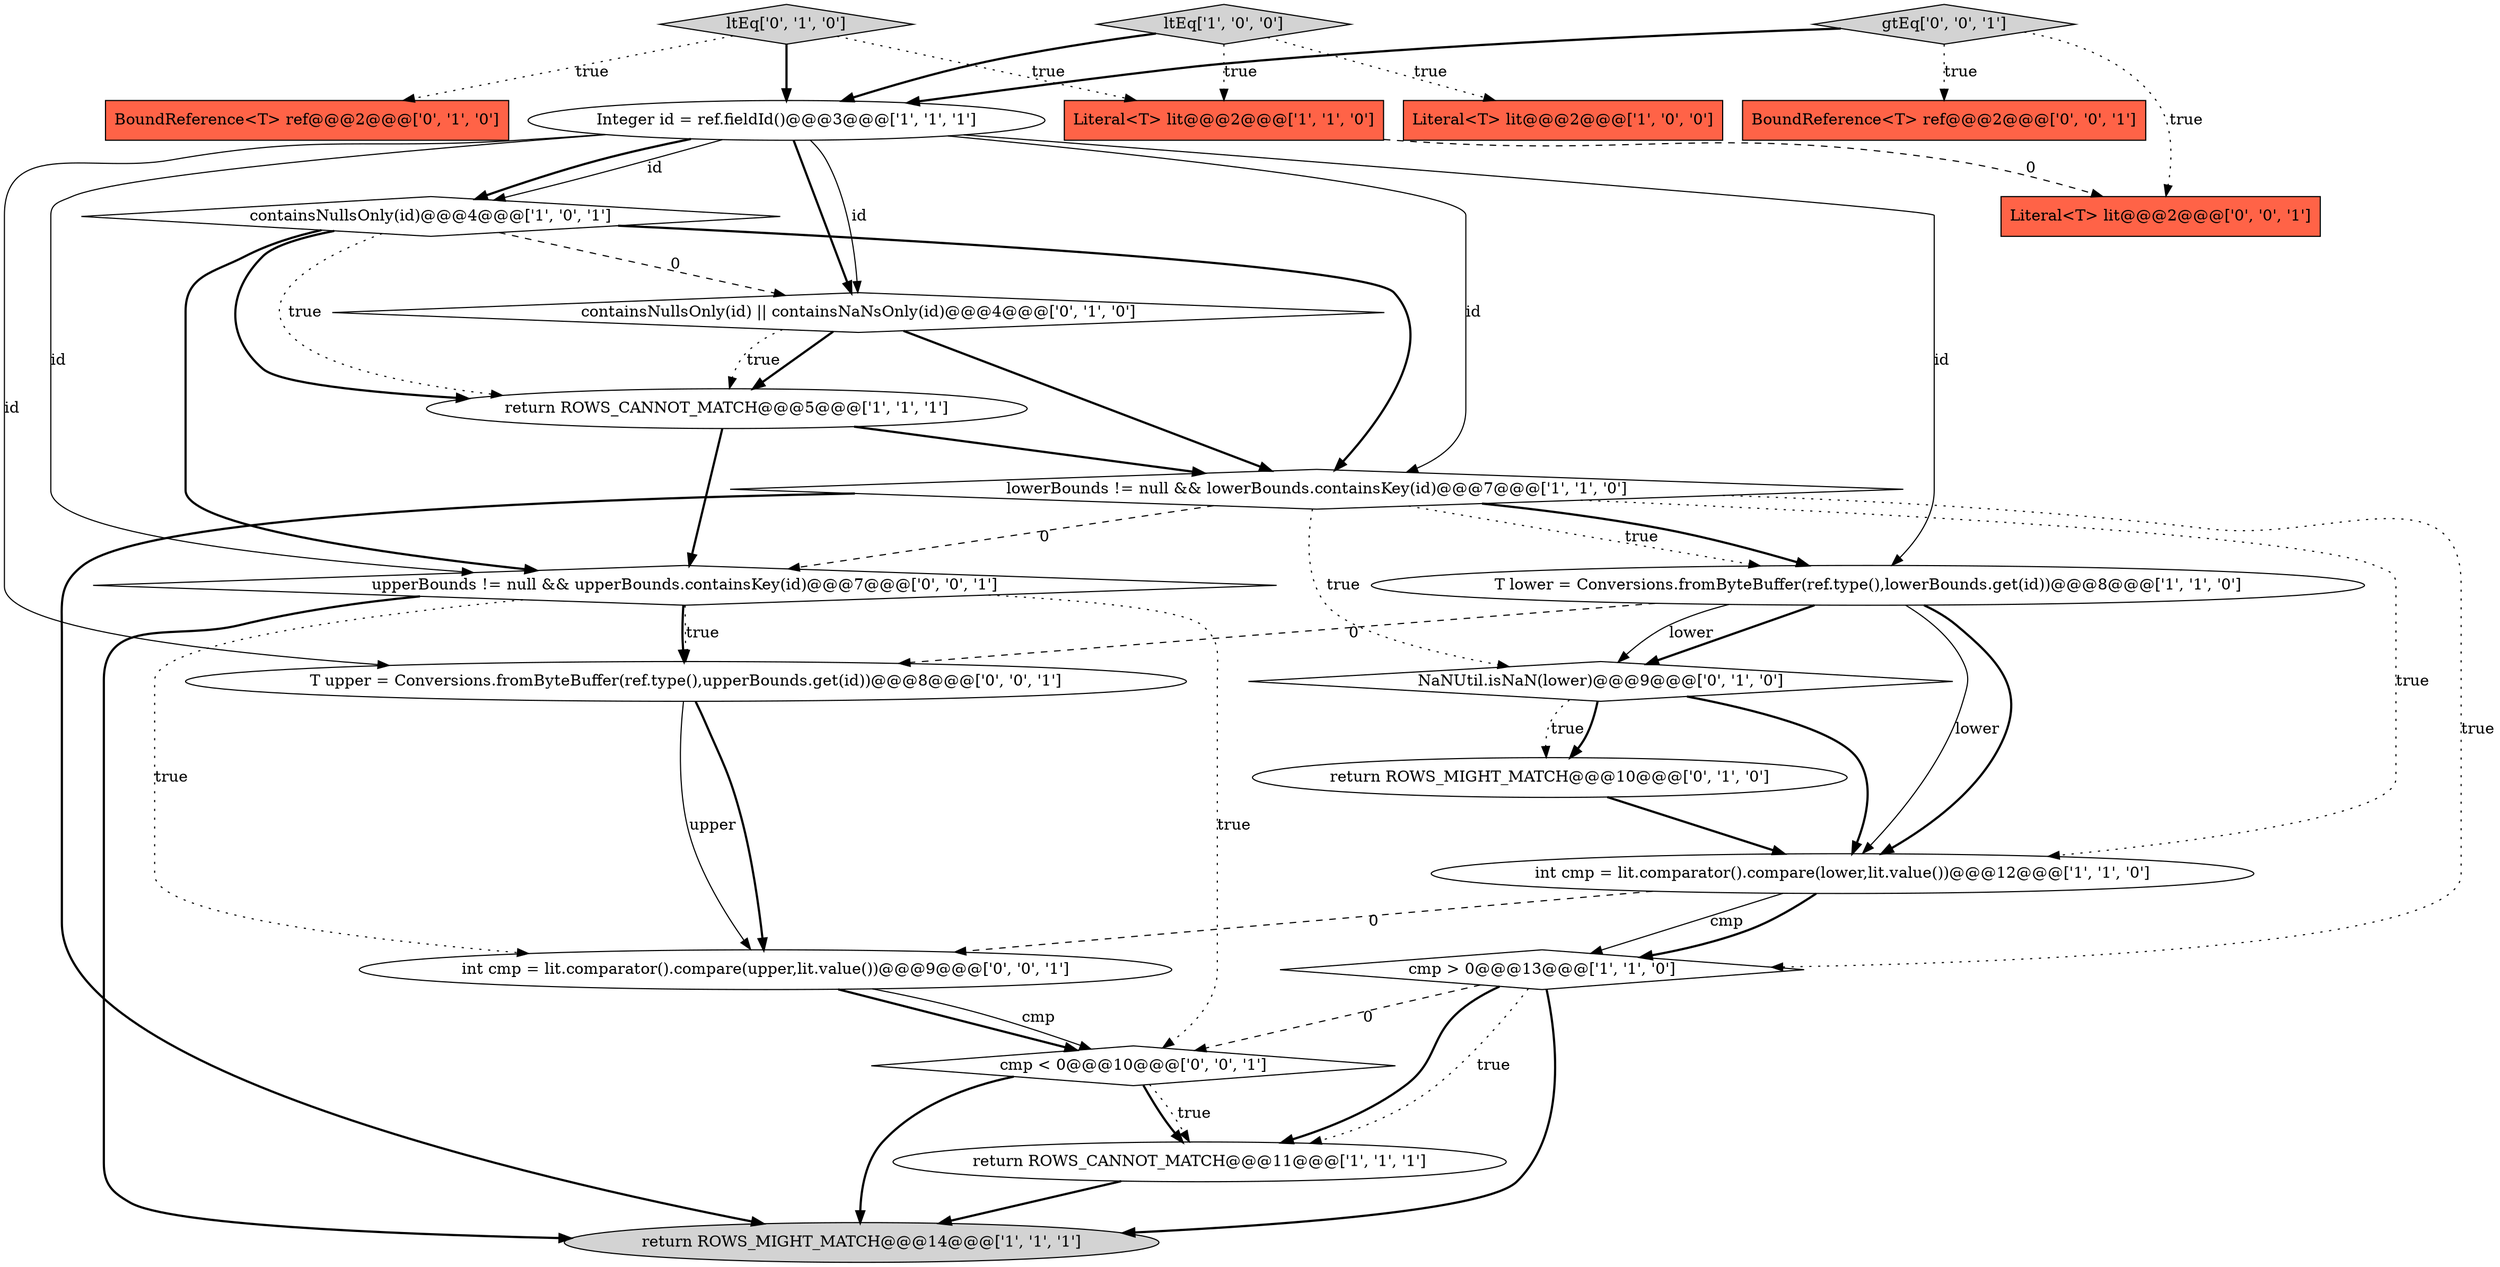 digraph {
4 [style = filled, label = "cmp > 0@@@13@@@['1', '1', '0']", fillcolor = white, shape = diamond image = "AAA0AAABBB1BBB"];
9 [style = filled, label = "Literal<T> lit@@@2@@@['1', '1', '0']", fillcolor = tomato, shape = box image = "AAA0AAABBB1BBB"];
3 [style = filled, label = "containsNullsOnly(id)@@@4@@@['1', '0', '1']", fillcolor = white, shape = diamond image = "AAA0AAABBB1BBB"];
13 [style = filled, label = "ltEq['0', '1', '0']", fillcolor = lightgray, shape = diamond image = "AAA0AAABBB2BBB"];
19 [style = filled, label = "T upper = Conversions.fromByteBuffer(ref.type(),upperBounds.get(id))@@@8@@@['0', '0', '1']", fillcolor = white, shape = ellipse image = "AAA0AAABBB3BBB"];
7 [style = filled, label = "int cmp = lit.comparator().compare(lower,lit.value())@@@12@@@['1', '1', '0']", fillcolor = white, shape = ellipse image = "AAA0AAABBB1BBB"];
0 [style = filled, label = "lowerBounds != null && lowerBounds.containsKey(id)@@@7@@@['1', '1', '0']", fillcolor = white, shape = diamond image = "AAA0AAABBB1BBB"];
12 [style = filled, label = "BoundReference<T> ref@@@2@@@['0', '1', '0']", fillcolor = tomato, shape = box image = "AAA0AAABBB2BBB"];
21 [style = filled, label = "int cmp = lit.comparator().compare(upper,lit.value())@@@9@@@['0', '0', '1']", fillcolor = white, shape = ellipse image = "AAA0AAABBB3BBB"];
10 [style = filled, label = "T lower = Conversions.fromByteBuffer(ref.type(),lowerBounds.get(id))@@@8@@@['1', '1', '0']", fillcolor = white, shape = ellipse image = "AAA0AAABBB1BBB"];
15 [style = filled, label = "containsNullsOnly(id) || containsNaNsOnly(id)@@@4@@@['0', '1', '0']", fillcolor = white, shape = diamond image = "AAA1AAABBB2BBB"];
16 [style = filled, label = "NaNUtil.isNaN(lower)@@@9@@@['0', '1', '0']", fillcolor = white, shape = diamond image = "AAA1AAABBB2BBB"];
8 [style = filled, label = "return ROWS_CANNOT_MATCH@@@11@@@['1', '1', '1']", fillcolor = white, shape = ellipse image = "AAA0AAABBB1BBB"];
14 [style = filled, label = "return ROWS_MIGHT_MATCH@@@10@@@['0', '1', '0']", fillcolor = white, shape = ellipse image = "AAA1AAABBB2BBB"];
18 [style = filled, label = "gtEq['0', '0', '1']", fillcolor = lightgray, shape = diamond image = "AAA0AAABBB3BBB"];
11 [style = filled, label = "return ROWS_MIGHT_MATCH@@@14@@@['1', '1', '1']", fillcolor = lightgray, shape = ellipse image = "AAA0AAABBB1BBB"];
6 [style = filled, label = "return ROWS_CANNOT_MATCH@@@5@@@['1', '1', '1']", fillcolor = white, shape = ellipse image = "AAA0AAABBB1BBB"];
2 [style = filled, label = "Integer id = ref.fieldId()@@@3@@@['1', '1', '1']", fillcolor = white, shape = ellipse image = "AAA0AAABBB1BBB"];
17 [style = filled, label = "BoundReference<T> ref@@@2@@@['0', '0', '1']", fillcolor = tomato, shape = box image = "AAA0AAABBB3BBB"];
23 [style = filled, label = "Literal<T> lit@@@2@@@['0', '0', '1']", fillcolor = tomato, shape = box image = "AAA0AAABBB3BBB"];
5 [style = filled, label = "Literal<T> lit@@@2@@@['1', '0', '0']", fillcolor = tomato, shape = box image = "AAA0AAABBB1BBB"];
1 [style = filled, label = "ltEq['1', '0', '0']", fillcolor = lightgray, shape = diamond image = "AAA0AAABBB1BBB"];
22 [style = filled, label = "cmp < 0@@@10@@@['0', '0', '1']", fillcolor = white, shape = diamond image = "AAA0AAABBB3BBB"];
20 [style = filled, label = "upperBounds != null && upperBounds.containsKey(id)@@@7@@@['0', '0', '1']", fillcolor = white, shape = diamond image = "AAA0AAABBB3BBB"];
10->16 [style = bold, label=""];
10->7 [style = solid, label="lower"];
22->11 [style = bold, label=""];
0->10 [style = dotted, label="true"];
0->16 [style = dotted, label="true"];
14->7 [style = bold, label=""];
2->10 [style = solid, label="id"];
22->8 [style = bold, label=""];
18->2 [style = bold, label=""];
21->22 [style = bold, label=""];
2->15 [style = solid, label="id"];
1->9 [style = dotted, label="true"];
20->21 [style = dotted, label="true"];
0->7 [style = dotted, label="true"];
4->11 [style = bold, label=""];
6->0 [style = bold, label=""];
18->23 [style = dotted, label="true"];
16->14 [style = dotted, label="true"];
22->8 [style = dotted, label="true"];
4->8 [style = bold, label=""];
7->4 [style = solid, label="cmp"];
13->9 [style = dotted, label="true"];
6->20 [style = bold, label=""];
0->11 [style = bold, label=""];
0->20 [style = dashed, label="0"];
15->6 [style = bold, label=""];
15->6 [style = dotted, label="true"];
3->20 [style = bold, label=""];
21->22 [style = solid, label="cmp"];
20->19 [style = bold, label=""];
3->6 [style = bold, label=""];
2->3 [style = bold, label=""];
4->8 [style = dotted, label="true"];
0->10 [style = bold, label=""];
19->21 [style = bold, label=""];
8->11 [style = bold, label=""];
7->21 [style = dashed, label="0"];
10->7 [style = bold, label=""];
18->17 [style = dotted, label="true"];
15->0 [style = bold, label=""];
2->20 [style = solid, label="id"];
7->4 [style = bold, label=""];
1->5 [style = dotted, label="true"];
19->21 [style = solid, label="upper"];
3->0 [style = bold, label=""];
16->14 [style = bold, label=""];
4->22 [style = dashed, label="0"];
3->6 [style = dotted, label="true"];
20->22 [style = dotted, label="true"];
3->15 [style = dashed, label="0"];
9->23 [style = dashed, label="0"];
16->7 [style = bold, label=""];
10->19 [style = dashed, label="0"];
2->19 [style = solid, label="id"];
20->19 [style = dotted, label="true"];
10->16 [style = solid, label="lower"];
0->4 [style = dotted, label="true"];
13->2 [style = bold, label=""];
13->12 [style = dotted, label="true"];
2->0 [style = solid, label="id"];
1->2 [style = bold, label=""];
2->15 [style = bold, label=""];
2->3 [style = solid, label="id"];
20->11 [style = bold, label=""];
}
